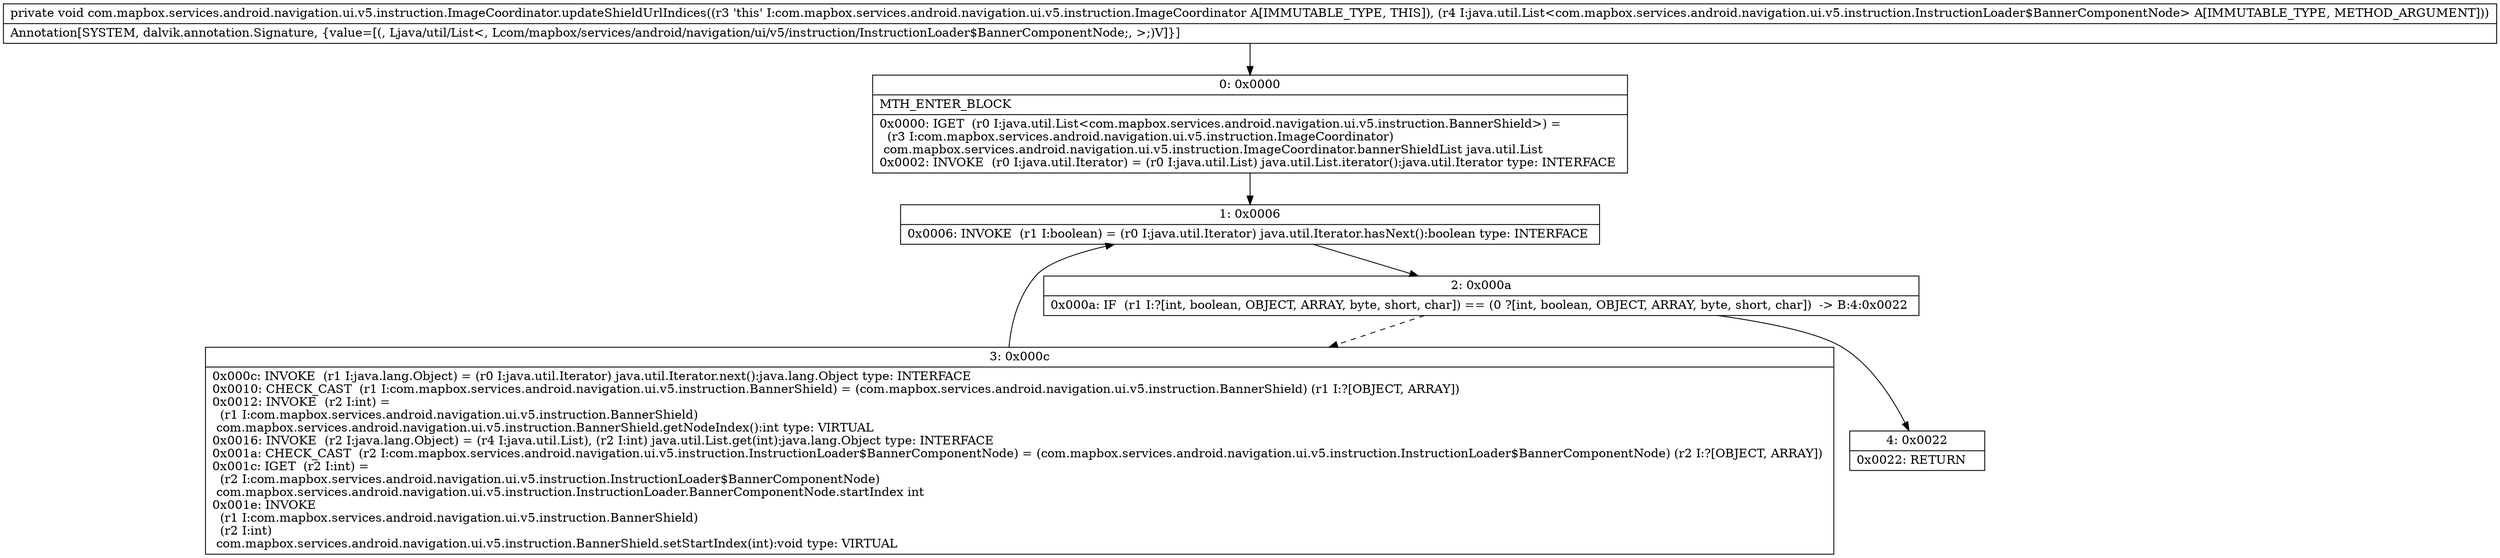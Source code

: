 digraph "CFG forcom.mapbox.services.android.navigation.ui.v5.instruction.ImageCoordinator.updateShieldUrlIndices(Ljava\/util\/List;)V" {
Node_0 [shape=record,label="{0\:\ 0x0000|MTH_ENTER_BLOCK\l|0x0000: IGET  (r0 I:java.util.List\<com.mapbox.services.android.navigation.ui.v5.instruction.BannerShield\>) = \l  (r3 I:com.mapbox.services.android.navigation.ui.v5.instruction.ImageCoordinator)\l com.mapbox.services.android.navigation.ui.v5.instruction.ImageCoordinator.bannerShieldList java.util.List \l0x0002: INVOKE  (r0 I:java.util.Iterator) = (r0 I:java.util.List) java.util.List.iterator():java.util.Iterator type: INTERFACE \l}"];
Node_1 [shape=record,label="{1\:\ 0x0006|0x0006: INVOKE  (r1 I:boolean) = (r0 I:java.util.Iterator) java.util.Iterator.hasNext():boolean type: INTERFACE \l}"];
Node_2 [shape=record,label="{2\:\ 0x000a|0x000a: IF  (r1 I:?[int, boolean, OBJECT, ARRAY, byte, short, char]) == (0 ?[int, boolean, OBJECT, ARRAY, byte, short, char])  \-\> B:4:0x0022 \l}"];
Node_3 [shape=record,label="{3\:\ 0x000c|0x000c: INVOKE  (r1 I:java.lang.Object) = (r0 I:java.util.Iterator) java.util.Iterator.next():java.lang.Object type: INTERFACE \l0x0010: CHECK_CAST  (r1 I:com.mapbox.services.android.navigation.ui.v5.instruction.BannerShield) = (com.mapbox.services.android.navigation.ui.v5.instruction.BannerShield) (r1 I:?[OBJECT, ARRAY]) \l0x0012: INVOKE  (r2 I:int) = \l  (r1 I:com.mapbox.services.android.navigation.ui.v5.instruction.BannerShield)\l com.mapbox.services.android.navigation.ui.v5.instruction.BannerShield.getNodeIndex():int type: VIRTUAL \l0x0016: INVOKE  (r2 I:java.lang.Object) = (r4 I:java.util.List), (r2 I:int) java.util.List.get(int):java.lang.Object type: INTERFACE \l0x001a: CHECK_CAST  (r2 I:com.mapbox.services.android.navigation.ui.v5.instruction.InstructionLoader$BannerComponentNode) = (com.mapbox.services.android.navigation.ui.v5.instruction.InstructionLoader$BannerComponentNode) (r2 I:?[OBJECT, ARRAY]) \l0x001c: IGET  (r2 I:int) = \l  (r2 I:com.mapbox.services.android.navigation.ui.v5.instruction.InstructionLoader$BannerComponentNode)\l com.mapbox.services.android.navigation.ui.v5.instruction.InstructionLoader.BannerComponentNode.startIndex int \l0x001e: INVOKE  \l  (r1 I:com.mapbox.services.android.navigation.ui.v5.instruction.BannerShield)\l  (r2 I:int)\l com.mapbox.services.android.navigation.ui.v5.instruction.BannerShield.setStartIndex(int):void type: VIRTUAL \l}"];
Node_4 [shape=record,label="{4\:\ 0x0022|0x0022: RETURN   \l}"];
MethodNode[shape=record,label="{private void com.mapbox.services.android.navigation.ui.v5.instruction.ImageCoordinator.updateShieldUrlIndices((r3 'this' I:com.mapbox.services.android.navigation.ui.v5.instruction.ImageCoordinator A[IMMUTABLE_TYPE, THIS]), (r4 I:java.util.List\<com.mapbox.services.android.navigation.ui.v5.instruction.InstructionLoader$BannerComponentNode\> A[IMMUTABLE_TYPE, METHOD_ARGUMENT]))  | Annotation[SYSTEM, dalvik.annotation.Signature, \{value=[(, Ljava\/util\/List\<, Lcom\/mapbox\/services\/android\/navigation\/ui\/v5\/instruction\/InstructionLoader$BannerComponentNode;, \>;)V]\}]\l}"];
MethodNode -> Node_0;
Node_0 -> Node_1;
Node_1 -> Node_2;
Node_2 -> Node_3[style=dashed];
Node_2 -> Node_4;
Node_3 -> Node_1;
}

